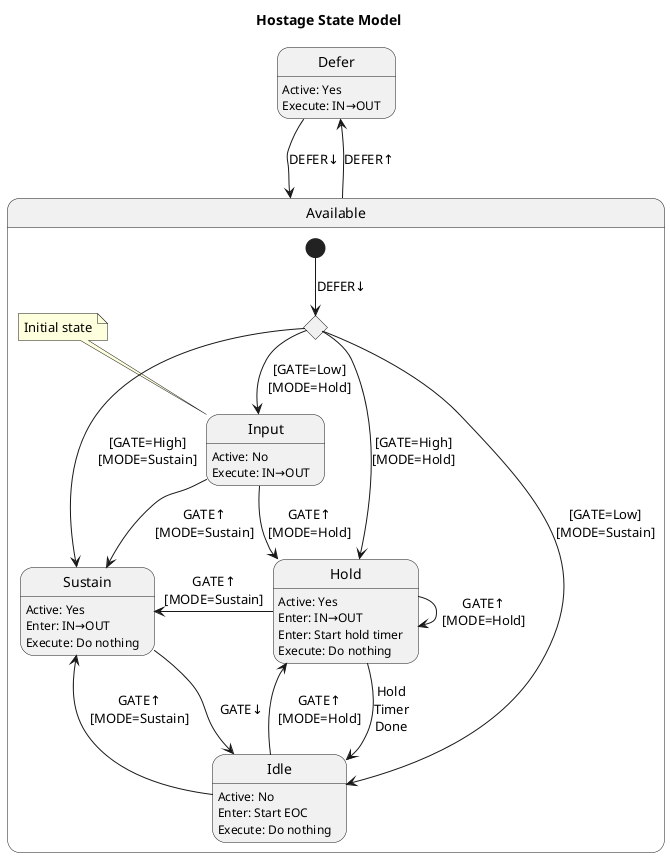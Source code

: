 @startuml

title Hostage State Model

Defer -d-> Available : DEFER↓
Available -u-> Defer : DEFER↑

state Available {
    state Input
    state deferFall <<choice>>

    [*] --> deferFall : DEFER↓
    deferFall --> Hold : [GATE=High]\n[MODE=Hold]
    deferFall --> Idle : [GATE=Low]\n[MODE=Sustain]
    deferFall --> Input : [GATE=Low]\n[MODE=Hold]
    deferFall --> Sustain : [GATE=High]\n[MODE=Sustain]

    Hold --> Hold : GATE↑\n[MODE=Hold]
    Hold --> Idle : Hold\nTimer\nDone
    Hold -l-> Sustain : GATE↑\n[MODE=Sustain]

    Idle --> Hold : GATE↑\n[MODE=Hold]
    Idle --> Sustain : GATE↑\n[MODE=Sustain]

    note top of Input: Initial state
    Input --> Hold : GATE↑\n[MODE=Hold]
    Input --> Sustain : GATE↑\n[MODE=Sustain]

    Sustain --> Idle : GATE↓
}

Defer : Active: Yes
Defer: Execute: IN→OUT

Hold : Active: Yes
Hold: Enter: IN→OUT
Hold : Enter: Start hold timer
Hold: Execute: Do nothing

Idle: Active: No
Idle: Enter: Start EOC
Idle: Execute: Do nothing

Input: Active: No
Input: Execute: IN→OUT

Sustain : Active: Yes
Sustain: Enter: IN→OUT
Sustain: Execute: Do nothing

@enduml

